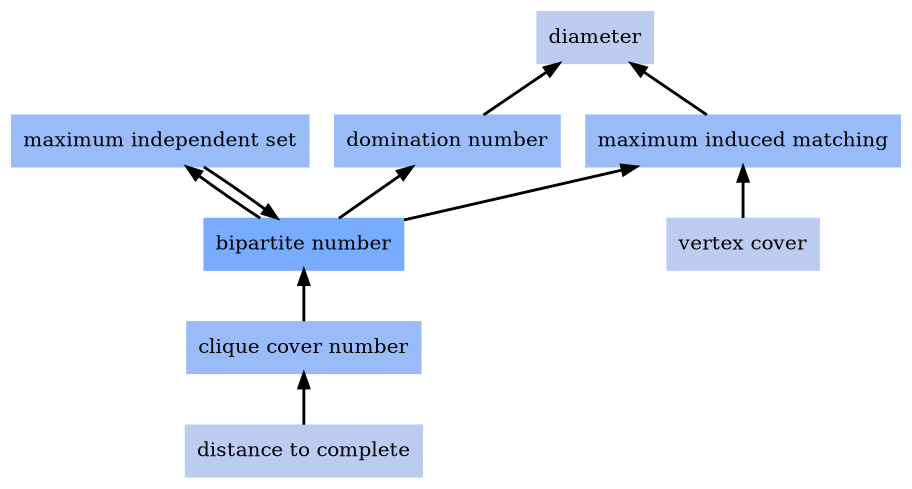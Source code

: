 digraph local_1dQQ87 {
	node [color=lightblue2 style=filled]
	margin=0.04 size="6,6"
	rankdir = BT
	"n_2LDMQ6" [label="distance to complete" URL="/parameters/html/2LDMQ6" color="#bbccf0" shape=box]
	"n_GzMYlT" [label="maximum induced matching" URL="/parameters/html/GzMYlT" color="#99bcf8" shape=box]
	"n_mHtXUU" [label="maximum independent set" URL="/parameters/html/mHtXUU" color="#99bcf8" shape=box]
	"n_4lp9Yj" [label="vertex cover" URL="/parameters/html/4lp9Yj" color="#bbccf0" shape=box]
	"n_Gq0onN" [label="domination number" URL="/parameters/html/Gq0onN" color="#99bcf8" shape=box]
	"n_VomShB" [label="clique cover number" URL="/parameters/html/VomShB" color="#99bcf8" shape=box]
	"n_p4bTjp" [label="diameter" URL="/parameters/html/p4bTjp" color="#bbccf0" shape=box]
	"n_1dQQ87" [label="bipartite number" URL="/parameters/html/1dQQ87" color="#78acff" shape=box]
	"n_4lp9Yj" -> "n_GzMYlT" [label="" decorate=true lblstyle="above, sloped" weight="100" penwidth="2.0"]
	"n_GzMYlT" -> "n_p4bTjp" [label="" decorate=true lblstyle="above, sloped" weight="100" penwidth="2.0"]
	"n_Gq0onN" -> "n_p4bTjp" [label="" decorate=true lblstyle="above, sloped" weight="100" penwidth="2.0"]
	"n_1dQQ87" -> "n_mHtXUU" [label="" decorate=true lblstyle="above, sloped" weight="100" penwidth="2.0"]
	"n_1dQQ87" -> "n_Gq0onN" [label="" decorate=true lblstyle="above, sloped" weight="100" penwidth="2.0"]
	"n_mHtXUU" -> "n_1dQQ87" [label="" decorate=true lblstyle="above, sloped" weight="100" penwidth="2.0"]
	"n_1dQQ87" -> "n_GzMYlT" [label="" decorate=true lblstyle="above, sloped" weight="100" penwidth="2.0"]
	"n_VomShB" -> "n_1dQQ87" [label="" decorate=true lblstyle="above, sloped" weight="100" penwidth="2.0"]
	"n_2LDMQ6" -> "n_VomShB" [label="" decorate=true lblstyle="above, sloped" weight="100" penwidth="2.0"]
}
